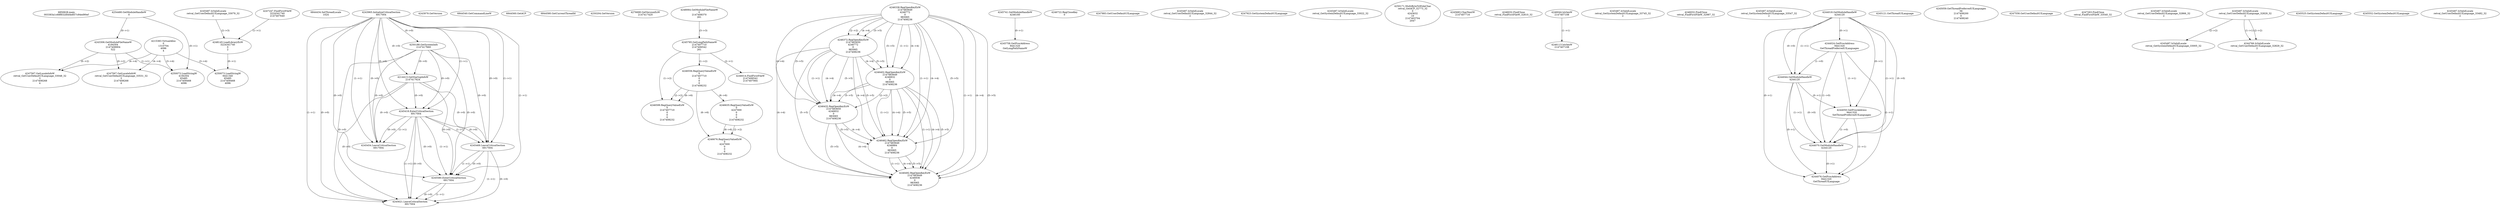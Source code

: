 // Global SCDG with merge call
digraph {
	0 [label="6850628.main
003383a1c68f832d0d4e857c94ed90ef"]
	1 [label="4254480.GetModuleHandleW
0"]
	2 [label="6844434.SetThreadLocale
1024"]
	3 [label="4243965.InitializeCriticalSection
6917004"]
	4 [label="4243979.GetVersion
"]
	5 [label="4250188.GetSystemInfo
2147417660"]
	3 -> 5 [label="(0-->0)"]
	6 [label="6844540.GetCommandLineW
"]
	7 [label="4214413.GetStartupInfoW
2147417624"]
	3 -> 7 [label="(0-->0)"]
	5 -> 7 [label="(0-->0)"]
	8 [label="6844560.GetACP
"]
	9 [label="6844580.GetCurrentThreadId
"]
	10 [label="4250204.GetVersion
"]
	11 [label="4276690.GetVersionExW
2147417420"]
	12 [label="4243306.GetModuleFileNameW
4194304
2147408904
522"]
	1 -> 12 [label="(0-->1)"]
	13 [label="4248064.GetModuleFileNameW
0
2147408370
261"]
	14 [label="4215383.VirtualAlloc
0
1310704
4096
4"]
	15 [label="4246338.RegOpenKeyExW
2147483649
4246772
0
983065
2147408236"]
	16 [label="4245741.GetModuleHandleW
4246160"]
	17 [label="4245758.GetProcAddress
9441320
GetLongPathNameW"]
	16 -> 17 [label="(0-->1)"]
	18 [label="4245785.GetLongPathNameW
2147407710
2147406542
261"]
	13 -> 18 [label="(3-->3)"]
	19 [label="4246556.RegQueryValueExW
0
2147407710
0
0
0
2147408232"]
	18 -> 19 [label="(1-->2)"]
	20 [label="4246635.RegQueryValueExW
0
4247000
0
0
0
2147408232"]
	19 -> 20 [label="(6-->6)"]
	21 [label="4246722.RegCloseKey
0"]
	22 [label="4247883.GetUserDefaultUILanguage
"]
	23 [label="4245418.EnterCriticalSection
6917004"]
	3 -> 23 [label="(1-->1)"]
	3 -> 23 [label="(0-->0)"]
	5 -> 23 [label="(0-->0)"]
	7 -> 23 [label="(0-->0)"]
	24 [label="4245469.LeaveCriticalSection
6917004"]
	3 -> 24 [label="(1-->1)"]
	23 -> 24 [label="(1-->1)"]
	3 -> 24 [label="(0-->0)"]
	5 -> 24 [label="(0-->0)"]
	7 -> 24 [label="(0-->0)"]
	23 -> 24 [label="(0-->0)"]
	25 [label="4245487.IsValidLocale
retval_GetUserDefaultUILanguage_32844_32
2"]
	26 [label="4246599.RegQueryValueExW
0
2147407710
0
0
0
2147408232"]
	18 -> 26 [label="(1-->2)"]
	19 -> 26 [label="(2-->2)"]
	19 -> 26 [label="(6-->6)"]
	27 [label="4245454.LeaveCriticalSection
6917004"]
	3 -> 27 [label="(1-->1)"]
	23 -> 27 [label="(1-->1)"]
	3 -> 27 [label="(0-->0)"]
	5 -> 27 [label="(0-->0)"]
	7 -> 27 [label="(0-->0)"]
	23 -> 27 [label="(0-->0)"]
	28 [label="4247923.GetSystemDefaultUILanguage
"]
	29 [label="4245487.IsValidLocale
retval_GetSystemDefaultUILanguage_33022_32
2"]
	30 [label="4250171.MultiByteToWideChar
retval_GetACP_32773_32
0
4243632
10
2147403704
2047"]
	31 [label="4245683.CharNextW
2147407716"]
	32 [label="4246014.FindFirstFileW
2147406542
2147407064"]
	18 -> 32 [label="(2-->1)"]
	33 [label="4246032.FindClose
retval_FindFirstFileW_32810_32"]
	34 [label="4246044.lstrlenW
2147407108"]
	35 [label="4245487.IsValidLocale
retval_GetSystemDefaultUILanguage_33745_32
2"]
	36 [label="4246372.RegOpenKeyExW
2147483650
4246772
0
983065
2147408236"]
	15 -> 36 [label="(2-->2)"]
	15 -> 36 [label="(4-->4)"]
	15 -> 36 [label="(5-->5)"]
	37 [label="4246402.RegOpenKeyExW
2147483649
4246832
0
983065
2147408236"]
	15 -> 37 [label="(1-->1)"]
	15 -> 37 [label="(4-->4)"]
	36 -> 37 [label="(4-->4)"]
	15 -> 37 [label="(5-->5)"]
	36 -> 37 [label="(5-->5)"]
	38 [label="4246432.RegOpenKeyExW
2147483650
4246832
0
983065
2147408236"]
	36 -> 38 [label="(1-->1)"]
	37 -> 38 [label="(2-->2)"]
	15 -> 38 [label="(4-->4)"]
	36 -> 38 [label="(4-->4)"]
	37 -> 38 [label="(4-->4)"]
	15 -> 38 [label="(5-->5)"]
	36 -> 38 [label="(5-->5)"]
	37 -> 38 [label="(5-->5)"]
	39 [label="4246462.RegOpenKeyExW
2147483649
4246884
0
983065
2147408236"]
	15 -> 39 [label="(1-->1)"]
	37 -> 39 [label="(1-->1)"]
	15 -> 39 [label="(4-->4)"]
	36 -> 39 [label="(4-->4)"]
	37 -> 39 [label="(4-->4)"]
	38 -> 39 [label="(4-->4)"]
	15 -> 39 [label="(5-->5)"]
	36 -> 39 [label="(5-->5)"]
	37 -> 39 [label="(5-->5)"]
	38 -> 39 [label="(5-->5)"]
	40 [label="4246492.RegOpenKeyExW
2147483649
4246936
0
983065
2147408236"]
	15 -> 40 [label="(1-->1)"]
	37 -> 40 [label="(1-->1)"]
	39 -> 40 [label="(1-->1)"]
	15 -> 40 [label="(4-->4)"]
	36 -> 40 [label="(4-->4)"]
	37 -> 40 [label="(4-->4)"]
	38 -> 40 [label="(4-->4)"]
	39 -> 40 [label="(4-->4)"]
	15 -> 40 [label="(5-->5)"]
	36 -> 40 [label="(5-->5)"]
	37 -> 40 [label="(5-->5)"]
	38 -> 40 [label="(5-->5)"]
	39 -> 40 [label="(5-->5)"]
	41 [label="4246032.FindClose
retval_FindFirstFileW_32987_32"]
	42 [label="4246113.lstrlenW
2147407108"]
	34 -> 42 [label="(1-->1)"]
	43 [label="4245487.IsValidLocale
retval_GetSystemDefaultUILanguage_33547_32
2"]
	44 [label="4244018.GetModuleHandleW
4244120"]
	45 [label="4244024.GetProcAddress
9441320
GetThreadPreferredUILanguages"]
	44 -> 45 [label="(0-->1)"]
	46 [label="4244044.GetModuleHandleW
4244120"]
	44 -> 46 [label="(1-->1)"]
	44 -> 46 [label="(0-->0)"]
	45 -> 46 [label="(1-->0)"]
	47 [label="4244050.GetProcAddress
9441320
SetThreadPreferredUILanguages"]
	44 -> 47 [label="(0-->1)"]
	45 -> 47 [label="(1-->1)"]
	46 -> 47 [label="(0-->1)"]
	48 [label="4244070.GetModuleHandleW
4244120"]
	44 -> 48 [label="(1-->1)"]
	46 -> 48 [label="(1-->1)"]
	44 -> 48 [label="(0-->0)"]
	45 -> 48 [label="(1-->0)"]
	46 -> 48 [label="(0-->0)"]
	47 -> 48 [label="(1-->0)"]
	49 [label="4244076.GetProcAddress
9441320
GetThreadUILanguage"]
	44 -> 49 [label="(0-->1)"]
	45 -> 49 [label="(1-->1)"]
	46 -> 49 [label="(0-->1)"]
	47 -> 49 [label="(1-->1)"]
	48 -> 49 [label="(0-->1)"]
	50 [label="4246676.RegQueryValueExW
0
4247000
0
0
0
2147408232"]
	20 -> 50 [label="(2-->2)"]
	19 -> 50 [label="(6-->6)"]
	20 -> 50 [label="(6-->6)"]
	51 [label="4245487.IsValidLocale
retval_GetUserDefaultUILanguage_33079_32
2"]
	52 [label="4245121.GetThreadUILanguage
"]
	53 [label="4245059.GetThreadPreferredUILanguages
56
2147408200
0
2147408240"]
	54 [label="4245580.EnterCriticalSection
6917004"]
	3 -> 54 [label="(1-->1)"]
	23 -> 54 [label="(1-->1)"]
	24 -> 54 [label="(1-->1)"]
	3 -> 54 [label="(0-->0)"]
	5 -> 54 [label="(0-->0)"]
	7 -> 54 [label="(0-->0)"]
	23 -> 54 [label="(0-->0)"]
	24 -> 54 [label="(0-->0)"]
	55 [label="4245621.LeaveCriticalSection
6917004"]
	3 -> 55 [label="(1-->1)"]
	23 -> 55 [label="(1-->1)"]
	24 -> 55 [label="(1-->1)"]
	54 -> 55 [label="(1-->1)"]
	3 -> 55 [label="(0-->0)"]
	5 -> 55 [label="(0-->0)"]
	7 -> 55 [label="(0-->0)"]
	23 -> 55 [label="(0-->0)"]
	24 -> 55 [label="(0-->0)"]
	54 -> 55 [label="(0-->0)"]
	56 [label="4247558.GetUserDefaultUILanguage
"]
	57 [label="4247567.GetLocaleInfoW
retval_GetUserDefaultUILanguage_33531_32
3
2147408268
4"]
	12 -> 57 [label="(0-->2)"]
	14 -> 57 [label="(4-->4)"]
	58 [label="4247247.FindFirstFileW
3224341740
2147407640"]
	59 [label="4247263.FindClose
retval_FindFirstFileW_33540_32"]
	60 [label="4248145.LoadLibraryExW
3224341740
0
2"]
	58 -> 60 [label="(1-->1)"]
	51 -> 60 [label="(2-->3)"]
	61 [label="4250073.LoadStringW
9441340
65485
2147409468
4096"]
	60 -> 61 [label="(0-->1)"]
	14 -> 61 [label="(3-->4)"]
	62 [label="4245487.IsValidLocale
retval_GetUserDefaultUILanguage_32866_32
2"]
	63 [label="4247567.GetLocaleInfoW
retval_GetUserDefaultUILanguage_33048_32
3
2147408268
4"]
	12 -> 63 [label="(0-->2)"]
	14 -> 63 [label="(4-->4)"]
	64 [label="4250073.LoadStringW
4194304
65485
2147409468
4096"]
	1 -> 64 [label="(0-->1)"]
	12 -> 64 [label="(1-->1)"]
	14 -> 64 [label="(3-->4)"]
	65 [label="4245487.IsValidLocale
retval_GetUserDefaultUILanguage_32829_32
2"]
	66 [label="4245487.IsValidLocale
retval_GetSystemDefaultUILanguage_33005_32
2"]
	65 -> 66 [label="(2-->2)"]
	67 [label="4244766.IsValidLocale
retval_GetUserDefaultUILanguage_32829_32
2"]
	65 -> 67 [label="(1-->1)"]
	65 -> 67 [label="(2-->2)"]
	68 [label="4245525.GetSystemDefaultUILanguage
"]
	69 [label="4245552.GetSystemDefaultUILanguage
"]
	70 [label="4245487.IsValidLocale
retval_GetUserDefaultUILanguage_33482_32
2"]
}

